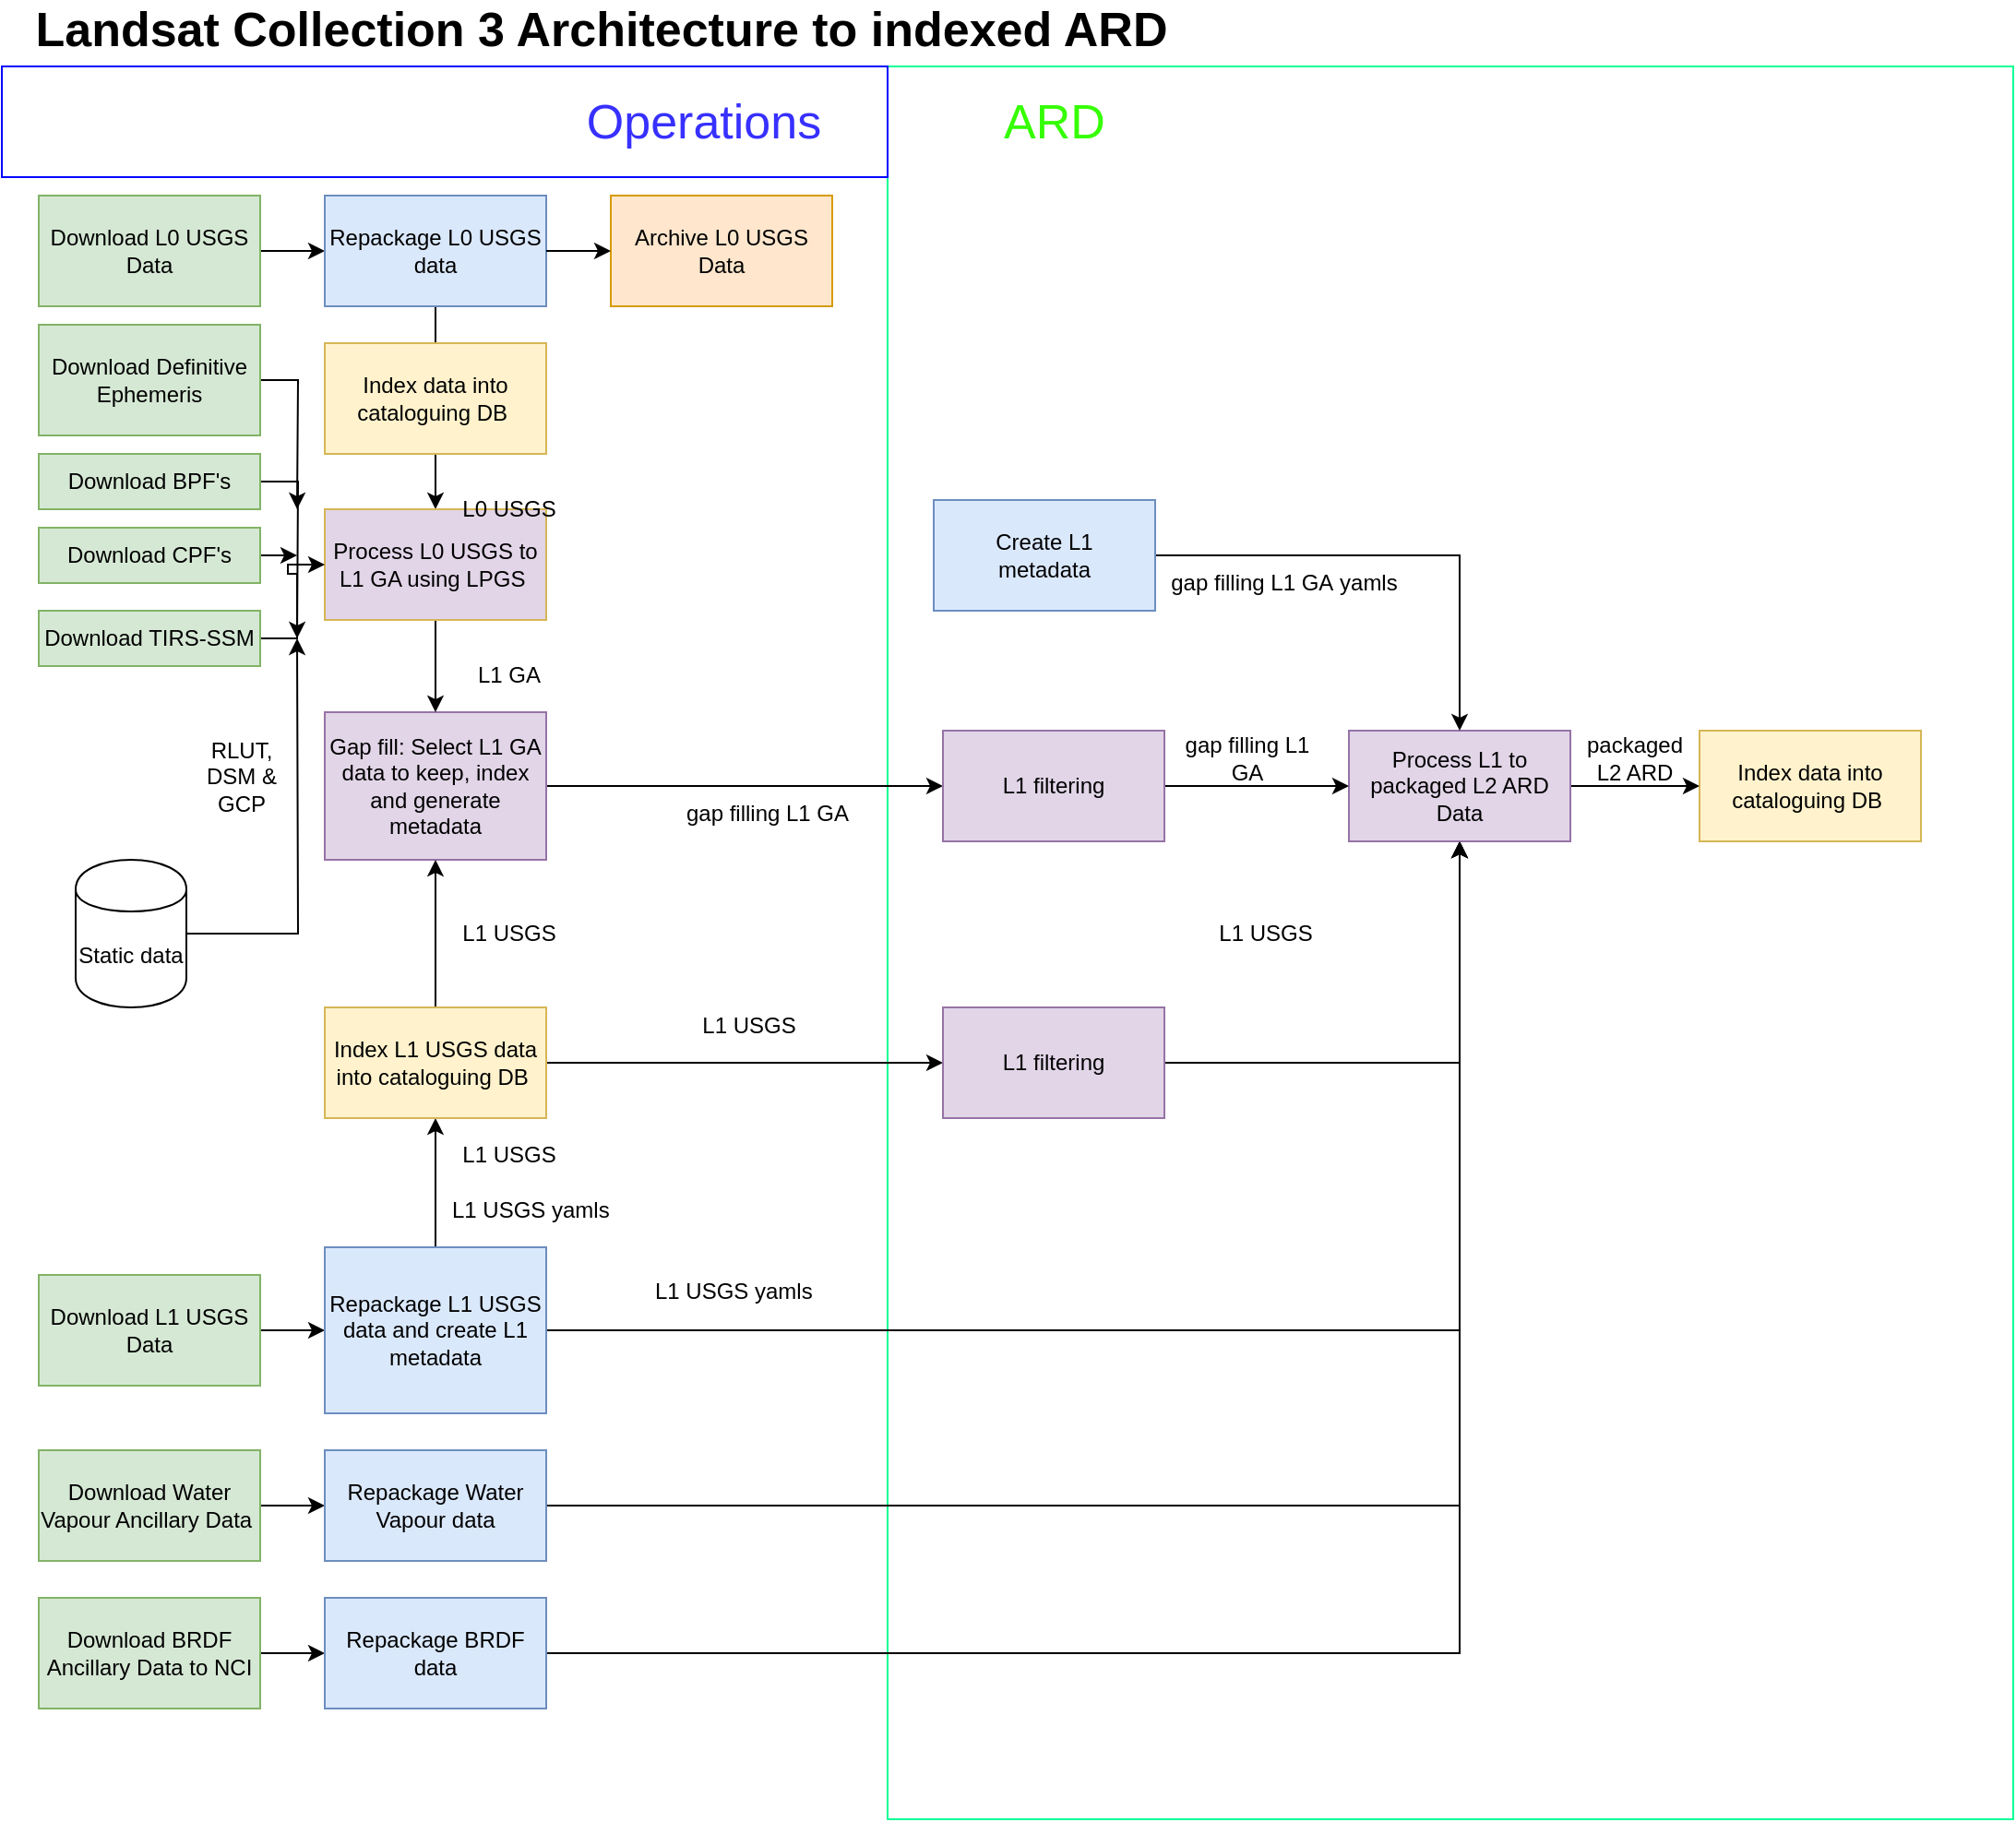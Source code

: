 <mxfile version="13.0.3" type="device"><diagram id="2L8Oo3xiIVleBCv5hXrL" name="Page-1"><mxGraphModel dx="1086" dy="1633" grid="1" gridSize="10" guides="1" tooltips="1" connect="1" arrows="1" fold="1" page="1" pageScale="1" pageWidth="1169" pageHeight="827" math="0" shadow="0"><root><mxCell id="0"/><mxCell id="1" parent="0"/><mxCell id="JFfTzrk-7GzA0J_P_i5j-90" value="" style="rounded=0;whiteSpace=wrap;html=1;labelBackgroundColor=none;fontSize=26;strokeColor=#08FF94;" parent="1" vertex="1"><mxGeometry x="510" y="-250" width="610" height="950" as="geometry"/></mxCell><mxCell id="JFfTzrk-7GzA0J_P_i5j-88" value="" style="rounded=0;whiteSpace=wrap;html=1;labelBackgroundColor=none;fontSize=26;strokeColor=#0000FF;" parent="1" vertex="1"><mxGeometry x="30" y="-250" width="480" height="60" as="geometry"/></mxCell><mxCell id="JFfTzrk-7GzA0J_P_i5j-1" value="Landsat Collection 3 Architecture to indexed ARD" style="text;html=1;strokeColor=none;fillColor=none;align=center;verticalAlign=middle;whiteSpace=wrap;rounded=0;fontStyle=1;fontSize=26;" parent="1" vertex="1"><mxGeometry x="30" y="-280" width="650" height="20" as="geometry"/></mxCell><mxCell id="1PRY0U88CtYkUTZWOUMD-23" style="edgeStyle=orthogonalEdgeStyle;rounded=0;orthogonalLoop=1;jettySize=auto;html=1;" parent="1" source="JFfTzrk-7GzA0J_P_i5j-2" target="JFfTzrk-7GzA0J_P_i5j-4" edge="1"><mxGeometry relative="1" as="geometry"/></mxCell><mxCell id="JFfTzrk-7GzA0J_P_i5j-2" value="Download Water Vapour Ancillary Data&amp;nbsp;" style="rounded=0;whiteSpace=wrap;html=1;fillColor=#d5e8d4;strokeColor=#82b366;" parent="1" vertex="1"><mxGeometry x="50" y="500" width="120" height="60" as="geometry"/></mxCell><mxCell id="8iZ0GnisoOs6cW2lVHOG-4" style="edgeStyle=orthogonalEdgeStyle;rounded=0;orthogonalLoop=1;jettySize=auto;html=1;" parent="1" source="JFfTzrk-7GzA0J_P_i5j-4" target="1PRY0U88CtYkUTZWOUMD-13" edge="1"><mxGeometry relative="1" as="geometry"/></mxCell><mxCell id="JFfTzrk-7GzA0J_P_i5j-4" value="Repackage Water Vapour data" style="rounded=0;whiteSpace=wrap;html=1;fillColor=#dae8fc;strokeColor=#6c8ebf;" parent="1" vertex="1"><mxGeometry x="205" y="500" width="120" height="60" as="geometry"/></mxCell><mxCell id="1PRY0U88CtYkUTZWOUMD-17" value="Index data into cataloguing DB&amp;nbsp;" style="rounded=0;whiteSpace=wrap;html=1;fillColor=#fff2cc;strokeColor=#d6b656;" parent="1" vertex="1"><mxGeometry x="950" y="110" width="120" height="60" as="geometry"/></mxCell><mxCell id="1PRY0U88CtYkUTZWOUMD-20" style="edgeStyle=orthogonalEdgeStyle;rounded=0;orthogonalLoop=1;jettySize=auto;html=1;" parent="1" source="JFfTzrk-7GzA0J_P_i5j-17" target="JFfTzrk-7GzA0J_P_i5j-21" edge="1"><mxGeometry relative="1" as="geometry"/></mxCell><mxCell id="JFfTzrk-7GzA0J_P_i5j-17" value="Download BRDF Ancillary Data to NCI" style="rounded=0;whiteSpace=wrap;html=1;fillColor=#d5e8d4;strokeColor=#82b366;" parent="1" vertex="1"><mxGeometry x="50" y="580" width="120" height="60" as="geometry"/></mxCell><mxCell id="8iZ0GnisoOs6cW2lVHOG-5" style="edgeStyle=orthogonalEdgeStyle;rounded=0;orthogonalLoop=1;jettySize=auto;html=1;" parent="1" source="JFfTzrk-7GzA0J_P_i5j-21" target="1PRY0U88CtYkUTZWOUMD-13" edge="1"><mxGeometry relative="1" as="geometry"/></mxCell><mxCell id="JFfTzrk-7GzA0J_P_i5j-21" value="Repackage BRDF data" style="rounded=0;whiteSpace=wrap;html=1;fillColor=#dae8fc;strokeColor=#6c8ebf;" parent="1" vertex="1"><mxGeometry x="205" y="580" width="120" height="60" as="geometry"/></mxCell><mxCell id="8iZ0GnisoOs6cW2lVHOG-7" style="edgeStyle=orthogonalEdgeStyle;rounded=0;orthogonalLoop=1;jettySize=auto;html=1;" parent="1" source="JFfTzrk-7GzA0J_P_i5j-33" target="8iZ0GnisoOs6cW2lVHOG-2" edge="1"><mxGeometry relative="1" as="geometry"/></mxCell><mxCell id="JFfTzrk-7GzA0J_P_i5j-33" value="&lt;div&gt;Gap fill:&amp;nbsp;&lt;span&gt;Select L1 GA data to keep, index and generate metadata&lt;/span&gt;&lt;/div&gt;" style="rounded=0;whiteSpace=wrap;html=1;fillColor=#e1d5e7;strokeColor=#9673a6;" parent="1" vertex="1"><mxGeometry x="205" y="100" width="120" height="80" as="geometry"/></mxCell><mxCell id="JFfTzrk-7GzA0J_P_i5j-76" value="Archive L0 USGS Data" style="rounded=0;whiteSpace=wrap;html=1;fillColor=#ffe6cc;strokeColor=#d79b00;" parent="1" vertex="1"><mxGeometry x="360" y="-180" width="120" height="60" as="geometry"/></mxCell><mxCell id="JFfTzrk-7GzA0J_P_i5j-89" value="&lt;font color=&quot;#3730ff&quot;&gt;Operations&lt;/font&gt;" style="text;html=1;align=center;verticalAlign=middle;resizable=0;points=[];autosize=1;fontSize=26;fontStyle=0" parent="1" vertex="1"><mxGeometry x="340" y="-240" width="140" height="40" as="geometry"/></mxCell><mxCell id="JFfTzrk-7GzA0J_P_i5j-91" value="&lt;font&gt;ARD&lt;/font&gt;" style="text;html=1;align=center;verticalAlign=middle;resizable=0;points=[];autosize=1;fontSize=26;fontStyle=0;fontColor=#35FF03;" parent="1" vertex="1"><mxGeometry x="565" y="-240" width="70" height="40" as="geometry"/></mxCell><mxCell id="9Vwv3Lrl26rNNhH8K0VH-24" style="edgeStyle=orthogonalEdgeStyle;rounded=0;orthogonalLoop=1;jettySize=auto;html=1;" parent="1" source="JFfTzrk-7GzA0J_P_i5j-106" target="JFfTzrk-7GzA0J_P_i5j-108" edge="1"><mxGeometry relative="1" as="geometry"/></mxCell><mxCell id="JFfTzrk-7GzA0J_P_i5j-106" value="Download L0 USGS Data" style="rounded=0;whiteSpace=wrap;html=1;fillColor=#d5e8d4;strokeColor=#82b366;" parent="1" vertex="1"><mxGeometry x="50" y="-180" width="120" height="60" as="geometry"/></mxCell><mxCell id="1PRY0U88CtYkUTZWOUMD-27" style="edgeStyle=orthogonalEdgeStyle;rounded=0;orthogonalLoop=1;jettySize=auto;html=1;" parent="1" source="JFfTzrk-7GzA0J_P_i5j-108" target="JFfTzrk-7GzA0J_P_i5j-110" edge="1"><mxGeometry relative="1" as="geometry"/></mxCell><mxCell id="JFfTzrk-7GzA0J_P_i5j-108" value="Repackage L0 USGS data" style="rounded=0;whiteSpace=wrap;html=1;fillColor=#dae8fc;strokeColor=#6c8ebf;" parent="1" vertex="1"><mxGeometry x="205" y="-180" width="120" height="60" as="geometry"/></mxCell><mxCell id="1PRY0U88CtYkUTZWOUMD-28" style="edgeStyle=orthogonalEdgeStyle;rounded=0;orthogonalLoop=1;jettySize=auto;html=1;" parent="1" source="JFfTzrk-7GzA0J_P_i5j-110" target="JFfTzrk-7GzA0J_P_i5j-33" edge="1"><mxGeometry relative="1" as="geometry"/></mxCell><mxCell id="JFfTzrk-7GzA0J_P_i5j-110" value="&lt;span id=&quot;docs-internal-guid-3314e49b-7fff-0ffe-2a96-ce71aa8f381f&quot;&gt;&lt;span style=&quot;background-color: transparent ; vertical-align: baseline&quot;&gt;&lt;font style=&quot;font-size: 12px&quot;&gt;Process L0 USGS to L1 GA using LPGS&amp;nbsp;&lt;/font&gt;&lt;/span&gt;&lt;/span&gt;" style="rounded=0;whiteSpace=wrap;html=1;fillColor=#e1d5e7;strokeColor=#d6b656;" parent="1" vertex="1"><mxGeometry x="205" y="-10" width="120" height="60" as="geometry"/></mxCell><mxCell id="1PRY0U88CtYkUTZWOUMD-6" value="" style="endArrow=classic;html=1;exitX=1;exitY=0.5;exitDx=0;exitDy=0;entryX=0;entryY=0.5;entryDx=0;entryDy=0;" parent="1" source="JFfTzrk-7GzA0J_P_i5j-108" target="JFfTzrk-7GzA0J_P_i5j-76" edge="1"><mxGeometry width="50" height="50" relative="1" as="geometry"><mxPoint x="269.5" y="-180" as="sourcePoint"/><mxPoint x="269.5" y="-220" as="targetPoint"/></mxGeometry></mxCell><mxCell id="1PRY0U88CtYkUTZWOUMD-24" style="edgeStyle=orthogonalEdgeStyle;rounded=0;orthogonalLoop=1;jettySize=auto;html=1;" parent="1" source="1PRY0U88CtYkUTZWOUMD-8" target="1PRY0U88CtYkUTZWOUMD-10" edge="1"><mxGeometry relative="1" as="geometry"/></mxCell><mxCell id="1PRY0U88CtYkUTZWOUMD-8" value="Download L1 USGS Data" style="rounded=0;whiteSpace=wrap;html=1;fillColor=#d5e8d4;strokeColor=#82b366;" parent="1" vertex="1"><mxGeometry x="50" y="405" width="120" height="60" as="geometry"/></mxCell><mxCell id="9Vwv3Lrl26rNNhH8K0VH-2" style="edgeStyle=orthogonalEdgeStyle;rounded=0;orthogonalLoop=1;jettySize=auto;html=1;entryX=0.5;entryY=1;entryDx=0;entryDy=0;" parent="1" source="1PRY0U88CtYkUTZWOUMD-10" target="9Vwv3Lrl26rNNhH8K0VH-1" edge="1"><mxGeometry relative="1" as="geometry"/></mxCell><mxCell id="8iZ0GnisoOs6cW2lVHOG-20" style="edgeStyle=orthogonalEdgeStyle;rounded=0;orthogonalLoop=1;jettySize=auto;html=1;" parent="1" source="1PRY0U88CtYkUTZWOUMD-10" target="1PRY0U88CtYkUTZWOUMD-13" edge="1"><mxGeometry relative="1" as="geometry"/></mxCell><mxCell id="1PRY0U88CtYkUTZWOUMD-10" value="Repackage L1 USGS data and create L1 metadata&lt;br&gt;" style="rounded=0;whiteSpace=wrap;html=1;fillColor=#dae8fc;strokeColor=#6c8ebf;" parent="1" vertex="1"><mxGeometry x="205" y="390" width="120" height="90" as="geometry"/></mxCell><mxCell id="1PRY0U88CtYkUTZWOUMD-40" style="edgeStyle=orthogonalEdgeStyle;rounded=0;orthogonalLoop=1;jettySize=auto;html=1;" parent="1" source="1PRY0U88CtYkUTZWOUMD-13" target="1PRY0U88CtYkUTZWOUMD-17" edge="1"><mxGeometry relative="1" as="geometry"/></mxCell><mxCell id="1PRY0U88CtYkUTZWOUMD-13" value="Process L1&amp;nbsp;to packaged L2 ARD Data" style="rounded=0;whiteSpace=wrap;html=1;fillColor=#e1d5e7;strokeColor=#9673a6;" parent="1" vertex="1"><mxGeometry x="760" y="110" width="120" height="60" as="geometry"/></mxCell><mxCell id="9Vwv3Lrl26rNNhH8K0VH-16" style="edgeStyle=orthogonalEdgeStyle;rounded=0;orthogonalLoop=1;jettySize=auto;html=1;" parent="1" source="1PRY0U88CtYkUTZWOUMD-14" target="1PRY0U88CtYkUTZWOUMD-13" edge="1"><mxGeometry relative="1" as="geometry"/></mxCell><mxCell id="1PRY0U88CtYkUTZWOUMD-14" value="Create L1&lt;br&gt;metadata" style="rounded=0;whiteSpace=wrap;html=1;fillColor=#dae8fc;strokeColor=#6c8ebf;" parent="1" vertex="1"><mxGeometry x="535" y="-15" width="120" height="60" as="geometry"/></mxCell><mxCell id="9Vwv3Lrl26rNNhH8K0VH-11" style="edgeStyle=orthogonalEdgeStyle;rounded=0;orthogonalLoop=1;jettySize=auto;html=1;" parent="1" source="9Vwv3Lrl26rNNhH8K0VH-1" target="JFfTzrk-7GzA0J_P_i5j-33" edge="1"><mxGeometry relative="1" as="geometry"/></mxCell><mxCell id="8iZ0GnisoOs6cW2lVHOG-11" style="edgeStyle=orthogonalEdgeStyle;rounded=0;orthogonalLoop=1;jettySize=auto;html=1;" parent="1" source="9Vwv3Lrl26rNNhH8K0VH-1" target="8iZ0GnisoOs6cW2lVHOG-3" edge="1"><mxGeometry relative="1" as="geometry"/></mxCell><mxCell id="9Vwv3Lrl26rNNhH8K0VH-1" value="Index L1 USGS data into cataloguing DB&amp;nbsp;" style="rounded=0;whiteSpace=wrap;html=1;fillColor=#fff2cc;strokeColor=#d6b656;" parent="1" vertex="1"><mxGeometry x="205" y="260" width="120" height="60" as="geometry"/></mxCell><mxCell id="9Vwv3Lrl26rNNhH8K0VH-22" style="edgeStyle=orthogonalEdgeStyle;rounded=0;orthogonalLoop=1;jettySize=auto;html=1;" parent="1" source="9Vwv3Lrl26rNNhH8K0VH-7" edge="1"><mxGeometry relative="1" as="geometry"><mxPoint x="190" y="60" as="targetPoint"/></mxGeometry></mxCell><mxCell id="9Vwv3Lrl26rNNhH8K0VH-7" value="Download BPF's" style="rounded=0;whiteSpace=wrap;html=1;fillColor=#d5e8d4;strokeColor=#82b366;" parent="1" vertex="1"><mxGeometry x="50" y="-40" width="120" height="30" as="geometry"/></mxCell><mxCell id="9Vwv3Lrl26rNNhH8K0VH-17" style="edgeStyle=orthogonalEdgeStyle;rounded=0;orthogonalLoop=1;jettySize=auto;html=1;" parent="1" source="9Vwv3Lrl26rNNhH8K0VH-8" edge="1"><mxGeometry relative="1" as="geometry"><mxPoint x="190" y="-10" as="targetPoint"/></mxGeometry></mxCell><mxCell id="9Vwv3Lrl26rNNhH8K0VH-8" value="Download Definitive Ephemeris" style="rounded=0;whiteSpace=wrap;html=1;fillColor=#d5e8d4;strokeColor=#82b366;" parent="1" vertex="1"><mxGeometry x="50" y="-110" width="120" height="60" as="geometry"/></mxCell><mxCell id="VBBDFp9ss-au3D2mPAF3-3" style="edgeStyle=orthogonalEdgeStyle;rounded=0;orthogonalLoop=1;jettySize=auto;html=1;" parent="1" source="9Vwv3Lrl26rNNhH8K0VH-9" edge="1"><mxGeometry relative="1" as="geometry"><mxPoint x="190" y="15" as="targetPoint"/></mxGeometry></mxCell><mxCell id="9Vwv3Lrl26rNNhH8K0VH-9" value="Download CPF's" style="rounded=0;whiteSpace=wrap;html=1;fillColor=#d5e8d4;strokeColor=#82b366;" parent="1" vertex="1"><mxGeometry x="50" width="120" height="30" as="geometry"/></mxCell><mxCell id="9Vwv3Lrl26rNNhH8K0VH-25" value="L1 USGS" style="text;html=1;strokeColor=none;fillColor=none;align=center;verticalAlign=middle;whiteSpace=wrap;rounded=0;" parent="1" vertex="1"><mxGeometry x="270" y="330" width="70" height="20" as="geometry"/></mxCell><mxCell id="9Vwv3Lrl26rNNhH8K0VH-28" value="L1 USGS" style="text;html=1;strokeColor=none;fillColor=none;align=center;verticalAlign=middle;whiteSpace=wrap;rounded=0;" parent="1" vertex="1"><mxGeometry x="270" y="210" width="70" height="20" as="geometry"/></mxCell><mxCell id="9Vwv3Lrl26rNNhH8K0VH-29" value="L1 GA" style="text;html=1;strokeColor=none;fillColor=none;align=center;verticalAlign=middle;whiteSpace=wrap;rounded=0;" parent="1" vertex="1"><mxGeometry x="270" y="70" width="70" height="20" as="geometry"/></mxCell><mxCell id="9Vwv3Lrl26rNNhH8K0VH-31" value="gap filling L1 GA" style="text;html=1;strokeColor=none;fillColor=none;align=center;verticalAlign=middle;whiteSpace=wrap;rounded=0;" parent="1" vertex="1"><mxGeometry x="385" y="130" width="120" height="50" as="geometry"/></mxCell><mxCell id="9Vwv3Lrl26rNNhH8K0VH-32" value="gap filling L1 GA&amp;nbsp;yamls" style="text;html=1;strokeColor=none;fillColor=none;align=center;verticalAlign=middle;whiteSpace=wrap;rounded=0;" parent="1" vertex="1"><mxGeometry x="650" y="20" width="150" height="20" as="geometry"/></mxCell><mxCell id="9Vwv3Lrl26rNNhH8K0VH-33" value="packaged L2 ARD" style="text;html=1;strokeColor=none;fillColor=none;align=center;verticalAlign=middle;whiteSpace=wrap;rounded=0;" parent="1" vertex="1"><mxGeometry x="880" y="105" width="70" height="40" as="geometry"/></mxCell><mxCell id="9Vwv3Lrl26rNNhH8K0VH-34" value="L0 USGS" style="text;html=1;strokeColor=none;fillColor=none;align=center;verticalAlign=middle;whiteSpace=wrap;rounded=0;" parent="1" vertex="1"><mxGeometry x="270" y="-20" width="70" height="20" as="geometry"/></mxCell><mxCell id="VBBDFp9ss-au3D2mPAF3-2" style="edgeStyle=orthogonalEdgeStyle;rounded=0;orthogonalLoop=1;jettySize=auto;html=1;" parent="1" source="VBBDFp9ss-au3D2mPAF3-1" target="JFfTzrk-7GzA0J_P_i5j-110" edge="1"><mxGeometry relative="1" as="geometry"/></mxCell><mxCell id="VBBDFp9ss-au3D2mPAF3-1" value="Download TIRS-SSM" style="rounded=0;whiteSpace=wrap;html=1;fillColor=#d5e8d4;strokeColor=#82b366;" parent="1" vertex="1"><mxGeometry x="50" y="45" width="120" height="30" as="geometry"/></mxCell><mxCell id="VBBDFp9ss-au3D2mPAF3-5" style="edgeStyle=orthogonalEdgeStyle;rounded=0;orthogonalLoop=1;jettySize=auto;html=1;" parent="1" source="VBBDFp9ss-au3D2mPAF3-4" edge="1"><mxGeometry relative="1" as="geometry"><mxPoint x="190" y="60" as="targetPoint"/></mxGeometry></mxCell><mxCell id="VBBDFp9ss-au3D2mPAF3-4" value="Static data&lt;br&gt;" style="shape=cylinder;whiteSpace=wrap;html=1;boundedLbl=1;backgroundOutline=1;" parent="1" vertex="1"><mxGeometry x="70" y="180" width="60" height="80" as="geometry"/></mxCell><mxCell id="VBBDFp9ss-au3D2mPAF3-7" value="RLUT,&lt;br&gt;DSM &amp;amp; GCP" style="text;html=1;strokeColor=none;fillColor=none;align=center;verticalAlign=middle;whiteSpace=wrap;rounded=0;" parent="1" vertex="1"><mxGeometry x="130" y="110" width="60" height="50" as="geometry"/></mxCell><mxCell id="YD-QYKVj61awYnoIn1Cp-30" value="Index data into cataloguing DB&amp;nbsp;" style="rounded=0;whiteSpace=wrap;html=1;fillColor=#fff2cc;strokeColor=#d6b656;" parent="1" vertex="1"><mxGeometry x="205" y="-100" width="120" height="60" as="geometry"/></mxCell><mxCell id="8iZ0GnisoOs6cW2lVHOG-10" style="edgeStyle=orthogonalEdgeStyle;rounded=0;orthogonalLoop=1;jettySize=auto;html=1;" parent="1" source="8iZ0GnisoOs6cW2lVHOG-2" target="1PRY0U88CtYkUTZWOUMD-13" edge="1"><mxGeometry relative="1" as="geometry"/></mxCell><mxCell id="8iZ0GnisoOs6cW2lVHOG-2" value="L1 filtering" style="rounded=0;whiteSpace=wrap;html=1;fillColor=#e1d5e7;strokeColor=#9673a6;" parent="1" vertex="1"><mxGeometry x="540" y="110" width="120" height="60" as="geometry"/></mxCell><mxCell id="8iZ0GnisoOs6cW2lVHOG-12" style="edgeStyle=orthogonalEdgeStyle;rounded=0;orthogonalLoop=1;jettySize=auto;html=1;" parent="1" source="8iZ0GnisoOs6cW2lVHOG-3" target="1PRY0U88CtYkUTZWOUMD-13" edge="1"><mxGeometry relative="1" as="geometry"/></mxCell><mxCell id="8iZ0GnisoOs6cW2lVHOG-3" value="L1 filtering" style="rounded=0;whiteSpace=wrap;html=1;fillColor=#e1d5e7;strokeColor=#9673a6;" parent="1" vertex="1"><mxGeometry x="540" y="260" width="120" height="60" as="geometry"/></mxCell><mxCell id="8iZ0GnisoOs6cW2lVHOG-13" value="L1 USGS" style="text;html=1;strokeColor=none;fillColor=none;align=center;verticalAlign=middle;whiteSpace=wrap;rounded=0;" parent="1" vertex="1"><mxGeometry x="400" y="260" width="70" height="20" as="geometry"/></mxCell><mxCell id="8iZ0GnisoOs6cW2lVHOG-14" value="L1 USGS" style="text;html=1;strokeColor=none;fillColor=none;align=center;verticalAlign=middle;whiteSpace=wrap;rounded=0;" parent="1" vertex="1"><mxGeometry x="680" y="210" width="70" height="20" as="geometry"/></mxCell><mxCell id="8iZ0GnisoOs6cW2lVHOG-15" value="gap filling L1 GA" style="text;html=1;strokeColor=none;fillColor=none;align=center;verticalAlign=middle;whiteSpace=wrap;rounded=0;" parent="1" vertex="1"><mxGeometry x="670" y="100" width="70" height="50" as="geometry"/></mxCell><mxCell id="8iZ0GnisoOs6cW2lVHOG-19" value="&amp;nbsp;L1 USGS yamls" style="text;html=1;strokeColor=none;fillColor=none;align=center;verticalAlign=middle;whiteSpace=wrap;rounded=0;" parent="1" vertex="1"><mxGeometry x="350" y="404" width="150" height="20" as="geometry"/></mxCell><mxCell id="8iZ0GnisoOs6cW2lVHOG-21" value="&amp;nbsp;L1 USGS yamls" style="text;html=1;strokeColor=none;fillColor=none;align=center;verticalAlign=middle;whiteSpace=wrap;rounded=0;" parent="1" vertex="1"><mxGeometry x="240" y="360" width="150" height="20" as="geometry"/></mxCell></root></mxGraphModel></diagram></mxfile>